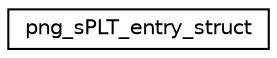 digraph "Graphical Class Hierarchy"
{
  edge [fontname="Helvetica",fontsize="10",labelfontname="Helvetica",labelfontsize="10"];
  node [fontname="Helvetica",fontsize="10",shape=record];
  rankdir="LR";
  Node1 [label="png_sPLT_entry_struct",height=0.2,width=0.4,color="black", fillcolor="white", style="filled",URL="$structpng__sPLT__entry__struct.html"];
}
